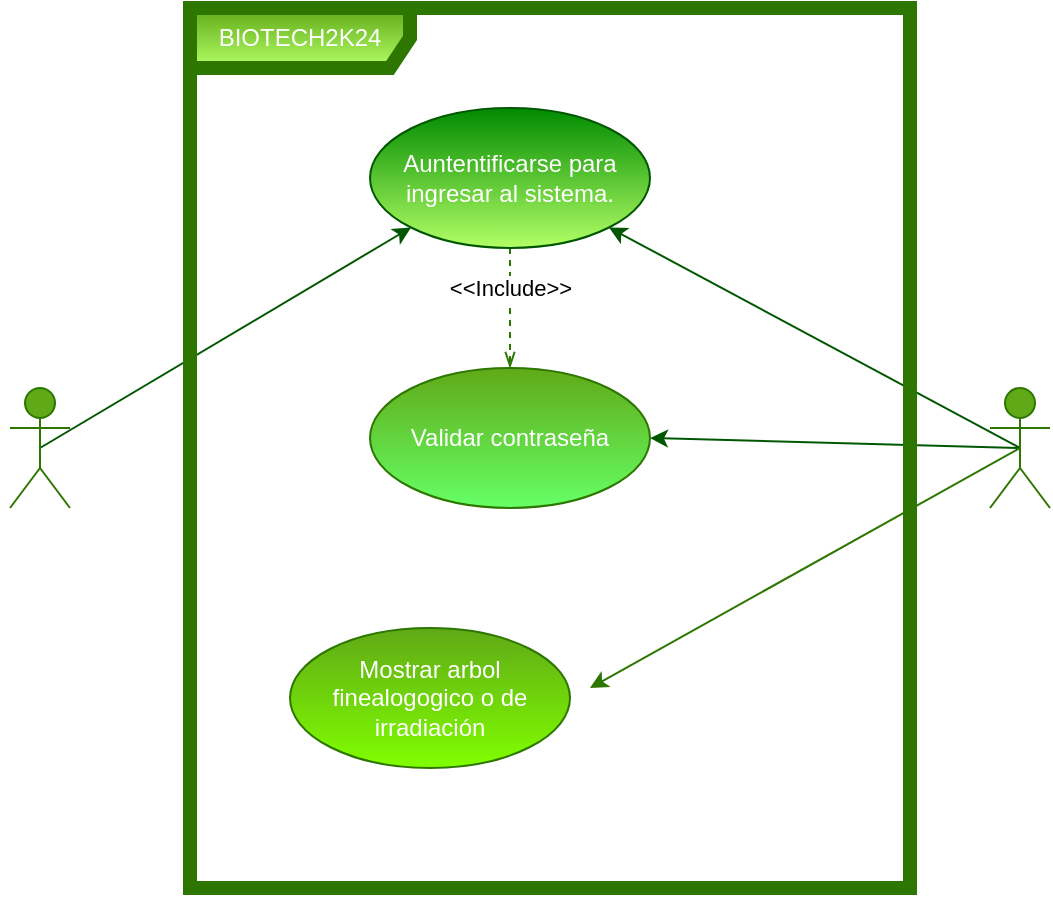 <mxfile>
    <diagram id="1HpCYq4mymCStsvKzRoN" name="Página-1">
        <mxGraphModel dx="1037" dy="563" grid="1" gridSize="10" guides="1" tooltips="1" connect="1" arrows="1" fold="1" page="1" pageScale="1" pageWidth="827" pageHeight="1169" math="0" shadow="0">
            <root>
                <mxCell id="0"/>
                <mxCell id="1" parent="0"/>
                <mxCell id="4" style="edgeStyle=none;html=1;exitX=0.5;exitY=0.5;exitDx=0;exitDy=0;exitPerimeter=0;entryX=0;entryY=1;entryDx=0;entryDy=0;fillColor=#008a00;strokeColor=#005700;" edge="1" parent="1" source="6" target="12">
                    <mxGeometry relative="1" as="geometry"/>
                </mxCell>
                <mxCell id="6" value="Biologo" style="shape=umlActor;verticalLabelPosition=bottom;verticalAlign=top;html=1;fillColor=#60a917;fontColor=#ffffff;strokeColor=#2D7600;" vertex="1" parent="1">
                    <mxGeometry x="120" y="240" width="30" height="60" as="geometry"/>
                </mxCell>
                <mxCell id="7" style="edgeStyle=none;html=1;exitX=0.5;exitY=0.5;exitDx=0;exitDy=0;exitPerimeter=0;entryX=1;entryY=1;entryDx=0;entryDy=0;fillColor=#008a00;strokeColor=#005700;" edge="1" parent="1" source="9" target="12">
                    <mxGeometry relative="1" as="geometry"/>
                </mxCell>
                <mxCell id="8" style="edgeStyle=none;html=1;exitX=0.5;exitY=0.5;exitDx=0;exitDy=0;exitPerimeter=0;entryX=1;entryY=0.5;entryDx=0;entryDy=0;fillColor=#008a00;strokeColor=#005700;" edge="1" parent="1" source="9" target="13">
                    <mxGeometry relative="1" as="geometry"/>
                </mxCell>
                <mxCell id="19" style="edgeStyle=none;html=1;exitX=0.5;exitY=0.5;exitDx=0;exitDy=0;exitPerimeter=0;fillColor=#60a917;strokeColor=#2D7600;" edge="1" parent="1" source="9">
                    <mxGeometry relative="1" as="geometry">
                        <mxPoint x="410" y="390" as="targetPoint"/>
                    </mxGeometry>
                </mxCell>
                <mxCell id="9" value="App" style="shape=umlActor;verticalLabelPosition=bottom;verticalAlign=top;html=1;fillColor=#60a917;fontColor=#ffffff;strokeColor=#2D7600;" vertex="1" parent="1">
                    <mxGeometry x="610" y="240" width="30" height="60" as="geometry"/>
                </mxCell>
                <mxCell id="20" style="edgeStyle=none;html=1;exitX=0.5;exitY=1;exitDx=0;exitDy=0;entryX=0.5;entryY=0;entryDx=0;entryDy=0;dashed=1;fillColor=#60a917;strokeColor=#2D7600;endArrow=openThin;endFill=0;" edge="1" parent="1" source="12" target="13">
                    <mxGeometry relative="1" as="geometry"/>
                </mxCell>
                <mxCell id="21" value="&amp;lt;&amp;lt;Include&amp;gt;&amp;gt;" style="edgeLabel;html=1;align=center;verticalAlign=middle;resizable=0;points=[];" vertex="1" connectable="0" parent="20">
                    <mxGeometry x="-0.593" y="-1" relative="1" as="geometry">
                        <mxPoint x="1" y="8" as="offset"/>
                    </mxGeometry>
                </mxCell>
                <mxCell id="12" value="Auntentificarse para ingresar al sistema." style="ellipse;whiteSpace=wrap;html=1;fillColor=#008a00;fontColor=#ffffff;strokeColor=#005700;gradientColor=#B3FF66;" vertex="1" parent="1">
                    <mxGeometry x="300" y="100" width="140" height="70" as="geometry"/>
                </mxCell>
                <mxCell id="13" value="Validar contraseña" style="ellipse;whiteSpace=wrap;html=1;fillColor=#60a917;fontColor=#ffffff;strokeColor=#2D7600;gradientColor=#66FF66;" vertex="1" parent="1">
                    <mxGeometry x="300" y="230" width="140" height="70" as="geometry"/>
                </mxCell>
                <mxCell id="15" value="Mostrar arbol finealogogico o de irradiación" style="ellipse;whiteSpace=wrap;html=1;fillColor=#60a917;fontColor=#ffffff;strokeColor=#2D7600;gradientColor=#80FF00;" vertex="1" parent="1">
                    <mxGeometry x="260" y="360" width="140" height="70" as="geometry"/>
                </mxCell>
                <mxCell id="16" value="BIOTECH2K24" style="shape=umlFrame;whiteSpace=wrap;html=1;fillColor=#60a917;fontColor=#ffffff;strokeColor=#2D7600;gradientColor=#B3FF66;strokeWidth=7;width=110;height=30;" vertex="1" parent="1">
                    <mxGeometry x="210" y="50" width="360" height="440" as="geometry"/>
                </mxCell>
            </root>
        </mxGraphModel>
    </diagram>
</mxfile>